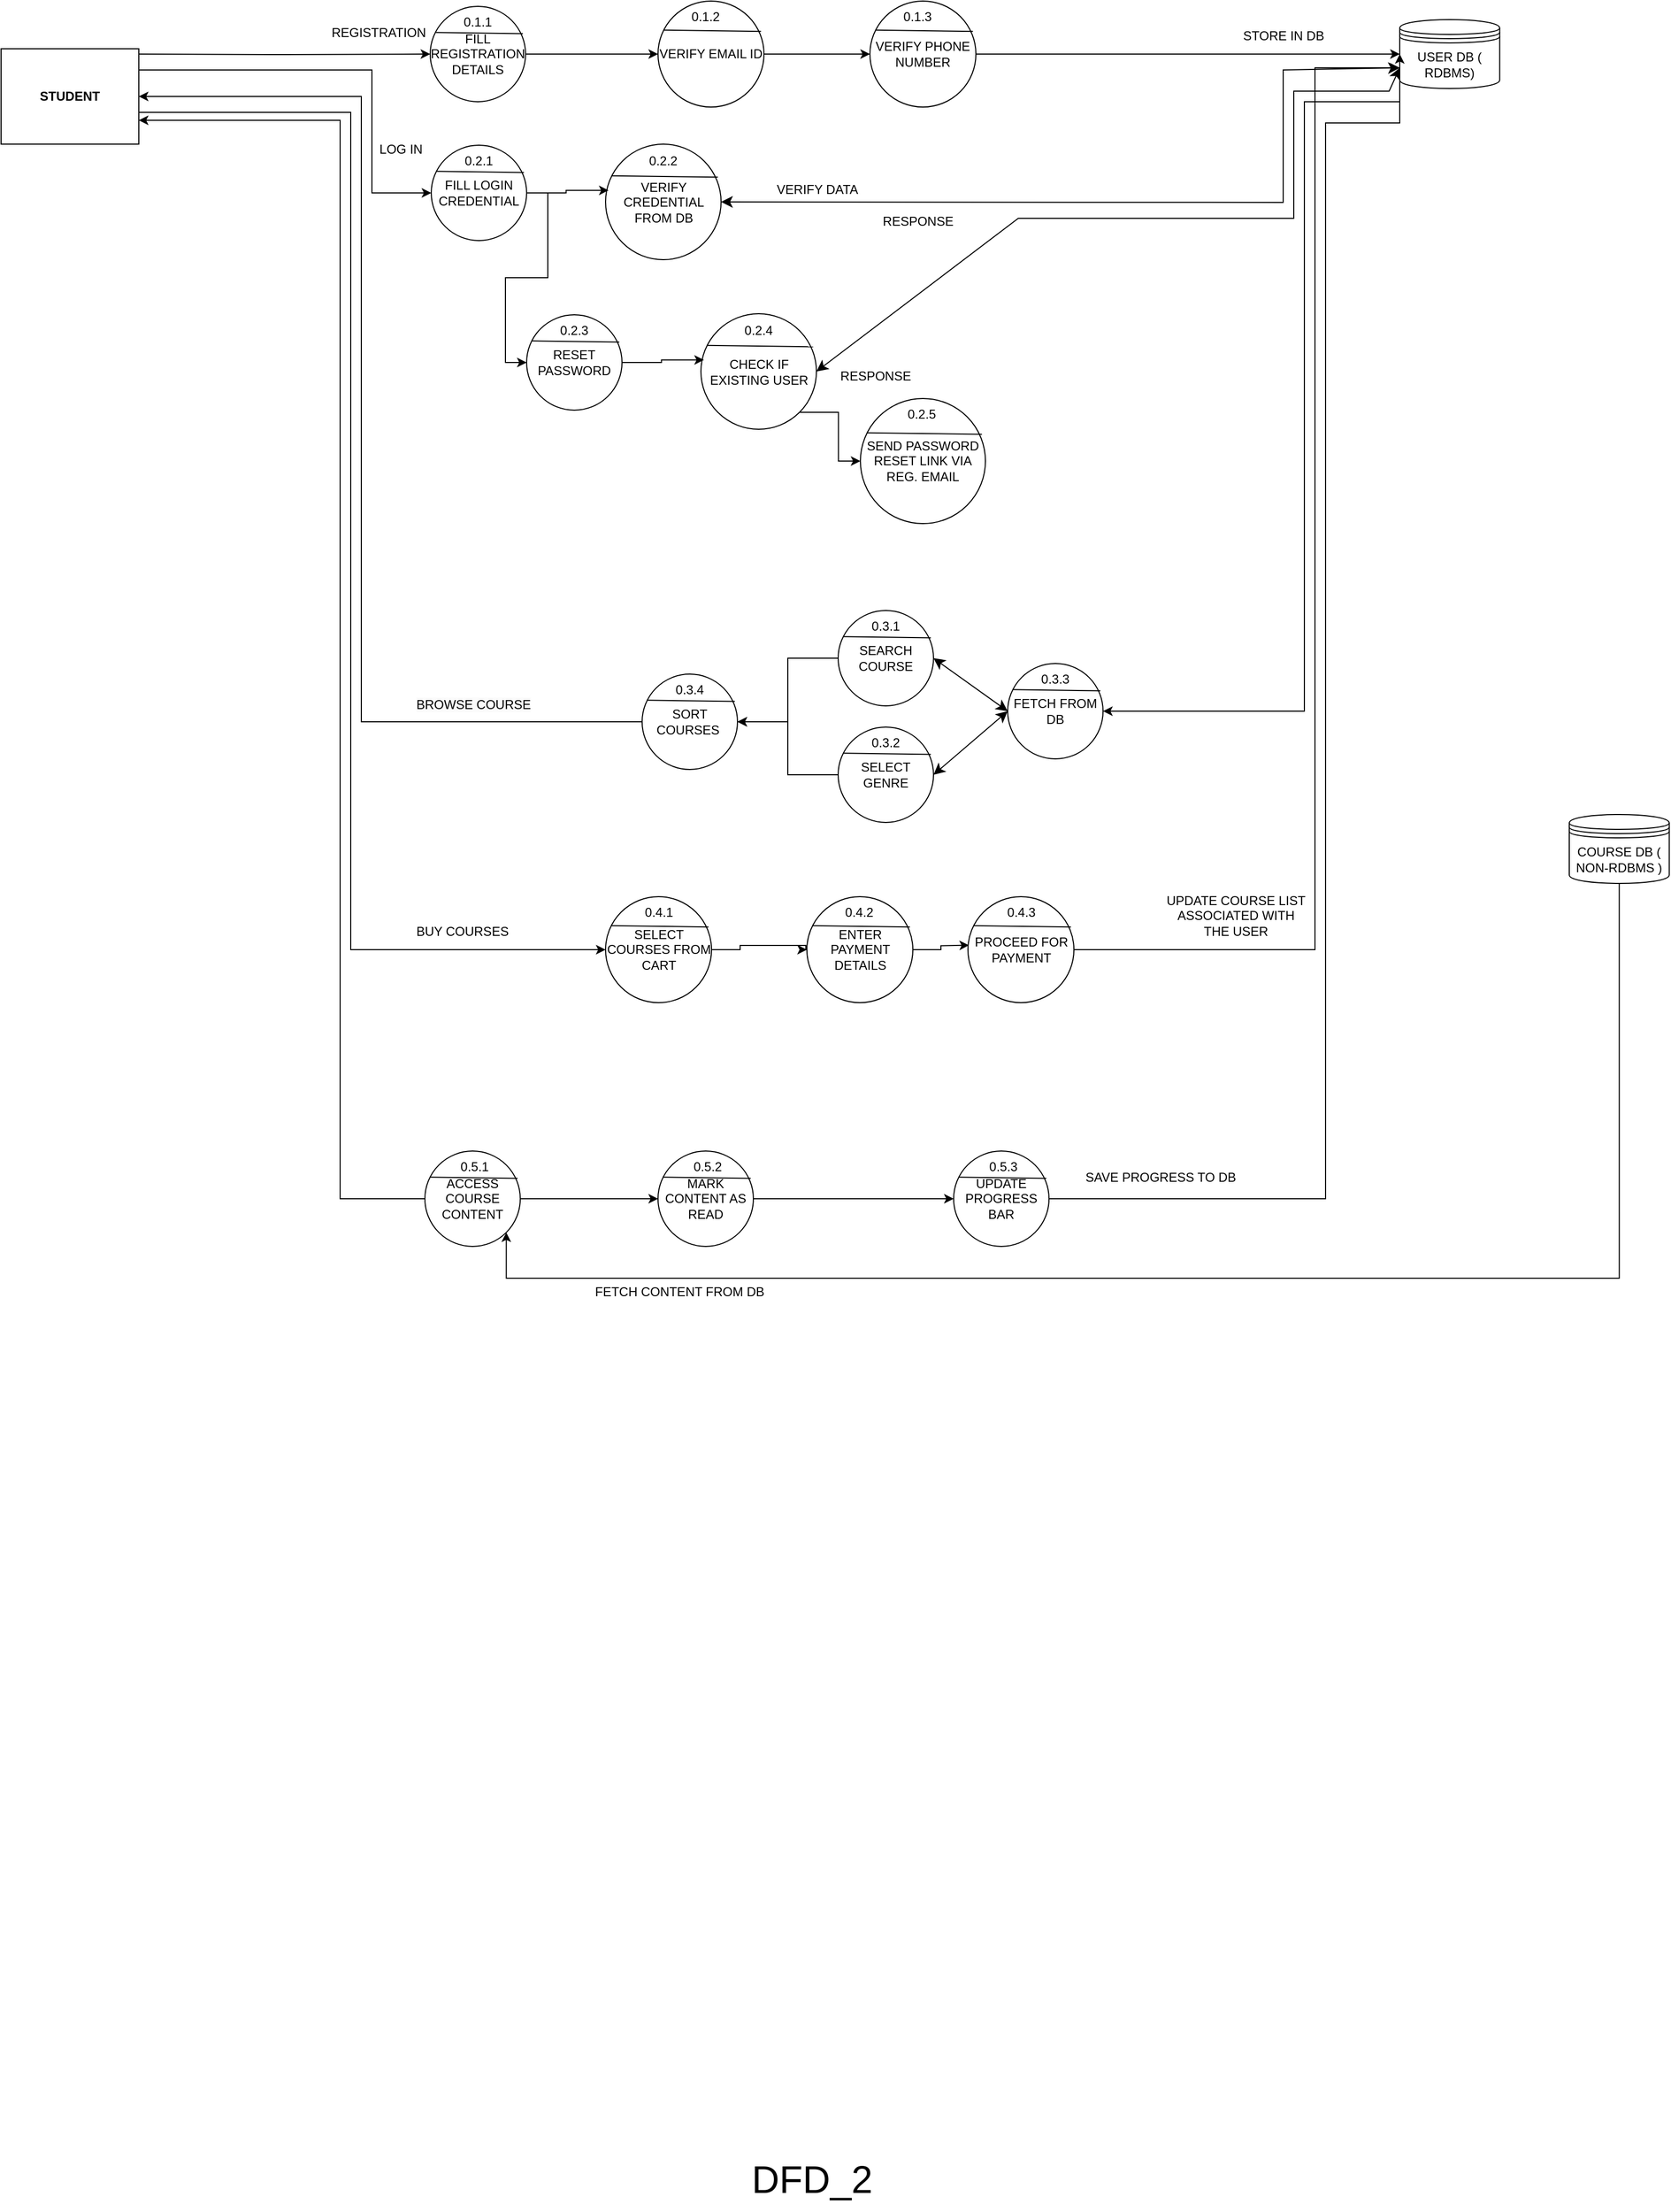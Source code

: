 <mxfile version="22.0.8" type="device">
  <diagram name="Page-1" id="8Yk5ZtrIcx5gpp1E0l82">
    <mxGraphModel dx="3870" dy="1040" grid="1" gridSize="10" guides="1" tooltips="1" connect="1" arrows="1" fold="1" page="1" pageScale="1" pageWidth="850" pageHeight="1100" math="0" shadow="0">
      <root>
        <mxCell id="0" />
        <mxCell id="1" parent="0" />
        <mxCell id="r6hjS2Dqo3O1j0TEXytj-4" style="edgeStyle=orthogonalEdgeStyle;rounded=0;orthogonalLoop=1;jettySize=auto;html=1;exitX=1;exitY=0.5;exitDx=0;exitDy=0;entryX=0;entryY=0.5;entryDx=0;entryDy=0;" edge="1" parent="1" source="r6hjS2Dqo3O1j0TEXytj-119" target="r6hjS2Dqo3O1j0TEXytj-23">
          <mxGeometry relative="1" as="geometry">
            <mxPoint x="-180" y="185.385" as="targetPoint" />
          </mxGeometry>
        </mxCell>
        <mxCell id="r6hjS2Dqo3O1j0TEXytj-123" style="edgeStyle=orthogonalEdgeStyle;rounded=0;orthogonalLoop=1;jettySize=auto;html=1;exitX=1;exitY=0.5;exitDx=0;exitDy=0;entryX=0;entryY=0.5;entryDx=0;entryDy=0;" edge="1" parent="1" source="r6hjS2Dqo3O1j0TEXytj-5" target="r6hjS2Dqo3O1j0TEXytj-116">
          <mxGeometry relative="1" as="geometry" />
        </mxCell>
        <mxCell id="r6hjS2Dqo3O1j0TEXytj-5" value="FILL REGISTRATION DETAILS" style="ellipse;whiteSpace=wrap;html=1;aspect=fixed;" vertex="1" parent="1">
          <mxGeometry x="-345" y="140" width="90" height="90" as="geometry" />
        </mxCell>
        <mxCell id="r6hjS2Dqo3O1j0TEXytj-6" value="" style="endArrow=none;html=1;rounded=0;exitX=0.051;exitY=0.274;exitDx=0;exitDy=0;exitPerimeter=0;entryX=0.972;entryY=0.286;entryDx=0;entryDy=0;entryPerimeter=0;" edge="1" parent="1" source="r6hjS2Dqo3O1j0TEXytj-5" target="r6hjS2Dqo3O1j0TEXytj-5">
          <mxGeometry width="50" height="50" relative="1" as="geometry">
            <mxPoint x="-340" y="170" as="sourcePoint" />
            <mxPoint x="-260" y="170" as="targetPoint" />
          </mxGeometry>
        </mxCell>
        <mxCell id="r6hjS2Dqo3O1j0TEXytj-7" value="0.1.1" style="text;html=1;strokeColor=none;fillColor=none;align=center;verticalAlign=middle;whiteSpace=wrap;rounded=0;" vertex="1" parent="1">
          <mxGeometry x="-330" y="140" width="60" height="30" as="geometry" />
        </mxCell>
        <mxCell id="r6hjS2Dqo3O1j0TEXytj-141" style="edgeStyle=orthogonalEdgeStyle;rounded=0;orthogonalLoop=1;jettySize=auto;html=1;exitX=1;exitY=0.5;exitDx=0;exitDy=0;entryX=0;entryY=0.5;entryDx=0;entryDy=0;" edge="1" parent="1" source="r6hjS2Dqo3O1j0TEXytj-8" target="r6hjS2Dqo3O1j0TEXytj-133">
          <mxGeometry relative="1" as="geometry" />
        </mxCell>
        <mxCell id="r6hjS2Dqo3O1j0TEXytj-8" value="FILL LOGIN CREDENTIAL" style="ellipse;whiteSpace=wrap;html=1;aspect=fixed;" vertex="1" parent="1">
          <mxGeometry x="-344" y="271" width="90" height="90" as="geometry" />
        </mxCell>
        <mxCell id="r6hjS2Dqo3O1j0TEXytj-9" value="" style="endArrow=none;html=1;rounded=0;exitX=0.051;exitY=0.274;exitDx=0;exitDy=0;exitPerimeter=0;entryX=0.972;entryY=0.286;entryDx=0;entryDy=0;entryPerimeter=0;" edge="1" parent="1" source="r6hjS2Dqo3O1j0TEXytj-8" target="r6hjS2Dqo3O1j0TEXytj-8">
          <mxGeometry width="50" height="50" relative="1" as="geometry">
            <mxPoint x="-339" y="301" as="sourcePoint" />
            <mxPoint x="-259" y="301" as="targetPoint" />
          </mxGeometry>
        </mxCell>
        <mxCell id="r6hjS2Dqo3O1j0TEXytj-10" value="0.2.1" style="text;html=1;strokeColor=none;fillColor=none;align=center;verticalAlign=middle;whiteSpace=wrap;rounded=0;" vertex="1" parent="1">
          <mxGeometry x="-329" y="271" width="60" height="30" as="geometry" />
        </mxCell>
        <mxCell id="r6hjS2Dqo3O1j0TEXytj-18" style="edgeStyle=orthogonalEdgeStyle;rounded=0;orthogonalLoop=1;jettySize=auto;html=1;exitX=1;exitY=0.5;exitDx=0;exitDy=0;entryX=0;entryY=0.5;entryDx=0;entryDy=0;" edge="1" parent="1" target="r6hjS2Dqo3O1j0TEXytj-5">
          <mxGeometry relative="1" as="geometry">
            <mxPoint x="-620" y="185" as="sourcePoint" />
          </mxGeometry>
        </mxCell>
        <mxCell id="r6hjS2Dqo3O1j0TEXytj-19" style="edgeStyle=orthogonalEdgeStyle;rounded=0;orthogonalLoop=1;jettySize=auto;html=1;exitX=1;exitY=0.75;exitDx=0;exitDy=0;entryX=0;entryY=0.5;entryDx=0;entryDy=0;" edge="1" parent="1" target="r6hjS2Dqo3O1j0TEXytj-8">
          <mxGeometry relative="1" as="geometry">
            <mxPoint x="-620" y="227.5" as="sourcePoint" />
            <Array as="points">
              <mxPoint x="-620" y="200" />
              <mxPoint x="-400" y="200" />
              <mxPoint x="-400" y="316" />
            </Array>
          </mxGeometry>
        </mxCell>
        <mxCell id="r6hjS2Dqo3O1j0TEXytj-21" style="edgeStyle=orthogonalEdgeStyle;rounded=0;orthogonalLoop=1;jettySize=auto;html=1;exitX=1;exitY=1;exitDx=0;exitDy=0;" edge="1" parent="1">
          <mxGeometry relative="1" as="geometry">
            <mxPoint x="-620" y="270.333" as="targetPoint" />
            <mxPoint x="-620" y="270" as="sourcePoint" />
          </mxGeometry>
        </mxCell>
        <mxCell id="r6hjS2Dqo3O1j0TEXytj-172" style="edgeStyle=orthogonalEdgeStyle;rounded=0;orthogonalLoop=1;jettySize=auto;html=1;exitX=0;exitY=0.7;exitDx=0;exitDy=0;entryX=1;entryY=0.5;entryDx=0;entryDy=0;" edge="1" parent="1" source="r6hjS2Dqo3O1j0TEXytj-23" target="r6hjS2Dqo3O1j0TEXytj-166">
          <mxGeometry relative="1" as="geometry">
            <Array as="points">
              <mxPoint x="570" y="230" />
              <mxPoint x="480" y="230" />
              <mxPoint x="480" y="805" />
            </Array>
          </mxGeometry>
        </mxCell>
        <mxCell id="r6hjS2Dqo3O1j0TEXytj-23" value="USER DB ( RDBMS)" style="shape=datastore;whiteSpace=wrap;html=1;" vertex="1" parent="1">
          <mxGeometry x="570" y="152.5" width="94.34" height="65" as="geometry" />
        </mxCell>
        <mxCell id="r6hjS2Dqo3O1j0TEXytj-24" value="STORE IN DB" style="text;html=1;align=center;verticalAlign=middle;resizable=0;points=[];autosize=1;strokeColor=none;fillColor=none;" vertex="1" parent="1">
          <mxGeometry x="410" y="152.5" width="100" height="30" as="geometry" />
        </mxCell>
        <mxCell id="r6hjS2Dqo3O1j0TEXytj-27" value="REGISTRATION" style="text;html=1;align=center;verticalAlign=middle;resizable=0;points=[];autosize=1;strokeColor=none;fillColor=none;" vertex="1" parent="1">
          <mxGeometry x="-449" y="150" width="110" height="30" as="geometry" />
        </mxCell>
        <mxCell id="r6hjS2Dqo3O1j0TEXytj-28" value="LOG IN" style="text;html=1;align=center;verticalAlign=middle;resizable=0;points=[];autosize=1;strokeColor=none;fillColor=none;" vertex="1" parent="1">
          <mxGeometry x="-403" y="260" width="60" height="30" as="geometry" />
        </mxCell>
        <mxCell id="r6hjS2Dqo3O1j0TEXytj-217" style="edgeStyle=orthogonalEdgeStyle;rounded=0;orthogonalLoop=1;jettySize=auto;html=1;exitX=0.5;exitY=1;exitDx=0;exitDy=0;entryX=1;entryY=1;entryDx=0;entryDy=0;" edge="1" parent="1" source="r6hjS2Dqo3O1j0TEXytj-31" target="r6hjS2Dqo3O1j0TEXytj-202">
          <mxGeometry relative="1" as="geometry">
            <mxPoint x="-270" y="1630" as="targetPoint" />
            <Array as="points">
              <mxPoint x="777" y="1340" />
              <mxPoint x="-273" y="1340" />
            </Array>
          </mxGeometry>
        </mxCell>
        <mxCell id="r6hjS2Dqo3O1j0TEXytj-31" value="COURSE DB ( NON-RDBMS )" style="shape=datastore;whiteSpace=wrap;html=1;" vertex="1" parent="1">
          <mxGeometry x="730" y="902.5" width="94.34" height="65" as="geometry" />
        </mxCell>
        <mxCell id="r6hjS2Dqo3O1j0TEXytj-200" style="edgeStyle=orthogonalEdgeStyle;rounded=0;orthogonalLoop=1;jettySize=auto;html=1;exitX=1;exitY=0.5;exitDx=0;exitDy=0;entryX=0;entryY=0.5;entryDx=0;entryDy=0;" edge="1" parent="1" source="r6hjS2Dqo3O1j0TEXytj-54" target="r6hjS2Dqo3O1j0TEXytj-179">
          <mxGeometry relative="1" as="geometry">
            <Array as="points">
              <mxPoint x="-620" y="240" />
              <mxPoint x="-420" y="240" />
              <mxPoint x="-420" y="1030" />
            </Array>
          </mxGeometry>
        </mxCell>
        <mxCell id="r6hjS2Dqo3O1j0TEXytj-54" value="&lt;b&gt;STUDENT&lt;/b&gt;" style="rounded=0;whiteSpace=wrap;html=1;" vertex="1" parent="1">
          <mxGeometry x="-750" y="180" width="130" height="90" as="geometry" />
        </mxCell>
        <mxCell id="r6hjS2Dqo3O1j0TEXytj-114" value="&lt;font style=&quot;font-size: 36px;&quot;&gt;DFD_2&lt;/font&gt;" style="text;html=1;align=center;verticalAlign=middle;resizable=0;points=[];autosize=1;strokeColor=none;fillColor=none;" vertex="1" parent="1">
          <mxGeometry x="-55" y="2160" width="140" height="60" as="geometry" />
        </mxCell>
        <mxCell id="r6hjS2Dqo3O1j0TEXytj-124" style="edgeStyle=orthogonalEdgeStyle;rounded=0;orthogonalLoop=1;jettySize=auto;html=1;exitX=1;exitY=0.5;exitDx=0;exitDy=0;entryX=0;entryY=0.5;entryDx=0;entryDy=0;" edge="1" parent="1" source="r6hjS2Dqo3O1j0TEXytj-116" target="r6hjS2Dqo3O1j0TEXytj-119">
          <mxGeometry relative="1" as="geometry" />
        </mxCell>
        <mxCell id="r6hjS2Dqo3O1j0TEXytj-116" value="VERIFY EMAIL ID" style="ellipse;whiteSpace=wrap;html=1;aspect=fixed;" vertex="1" parent="1">
          <mxGeometry x="-130" y="135" width="100" height="100" as="geometry" />
        </mxCell>
        <mxCell id="r6hjS2Dqo3O1j0TEXytj-117" value="" style="endArrow=none;html=1;rounded=0;exitX=0.051;exitY=0.274;exitDx=0;exitDy=0;exitPerimeter=0;entryX=0.972;entryY=0.286;entryDx=0;entryDy=0;entryPerimeter=0;" edge="1" parent="1" source="r6hjS2Dqo3O1j0TEXytj-116" target="r6hjS2Dqo3O1j0TEXytj-116">
          <mxGeometry width="50" height="50" relative="1" as="geometry">
            <mxPoint x="-125" y="165" as="sourcePoint" />
            <mxPoint x="-45" y="165" as="targetPoint" />
          </mxGeometry>
        </mxCell>
        <mxCell id="r6hjS2Dqo3O1j0TEXytj-118" value="0.1.2" style="text;html=1;strokeColor=none;fillColor=none;align=center;verticalAlign=middle;whiteSpace=wrap;rounded=0;" vertex="1" parent="1">
          <mxGeometry x="-115" y="135" width="60" height="30" as="geometry" />
        </mxCell>
        <mxCell id="r6hjS2Dqo3O1j0TEXytj-119" value="VERIFY PHONE NUMBER" style="ellipse;whiteSpace=wrap;html=1;aspect=fixed;" vertex="1" parent="1">
          <mxGeometry x="70" y="135" width="100" height="100" as="geometry" />
        </mxCell>
        <mxCell id="r6hjS2Dqo3O1j0TEXytj-120" value="" style="endArrow=none;html=1;rounded=0;exitX=0.051;exitY=0.274;exitDx=0;exitDy=0;exitPerimeter=0;entryX=0.972;entryY=0.286;entryDx=0;entryDy=0;entryPerimeter=0;" edge="1" parent="1" source="r6hjS2Dqo3O1j0TEXytj-119" target="r6hjS2Dqo3O1j0TEXytj-119">
          <mxGeometry width="50" height="50" relative="1" as="geometry">
            <mxPoint x="75" y="165" as="sourcePoint" />
            <mxPoint x="155" y="165" as="targetPoint" />
          </mxGeometry>
        </mxCell>
        <mxCell id="r6hjS2Dqo3O1j0TEXytj-121" value="0.1.3" style="text;html=1;strokeColor=none;fillColor=none;align=center;verticalAlign=middle;whiteSpace=wrap;rounded=0;" vertex="1" parent="1">
          <mxGeometry x="85" y="135" width="60" height="30" as="geometry" />
        </mxCell>
        <mxCell id="r6hjS2Dqo3O1j0TEXytj-125" value="VERIFY CREDENTIAL FROM DB" style="ellipse;whiteSpace=wrap;html=1;aspect=fixed;" vertex="1" parent="1">
          <mxGeometry x="-179.5" y="270" width="109" height="109" as="geometry" />
        </mxCell>
        <mxCell id="r6hjS2Dqo3O1j0TEXytj-126" value="" style="endArrow=none;html=1;rounded=0;exitX=0.051;exitY=0.274;exitDx=0;exitDy=0;exitPerimeter=0;entryX=0.972;entryY=0.286;entryDx=0;entryDy=0;entryPerimeter=0;" edge="1" parent="1" source="r6hjS2Dqo3O1j0TEXytj-125" target="r6hjS2Dqo3O1j0TEXytj-125">
          <mxGeometry width="50" height="50" relative="1" as="geometry">
            <mxPoint x="-165" y="301" as="sourcePoint" />
            <mxPoint x="-85" y="301" as="targetPoint" />
          </mxGeometry>
        </mxCell>
        <mxCell id="r6hjS2Dqo3O1j0TEXytj-127" value="0.2.2" style="text;html=1;strokeColor=none;fillColor=none;align=center;verticalAlign=middle;whiteSpace=wrap;rounded=0;" vertex="1" parent="1">
          <mxGeometry x="-155" y="271" width="60" height="30" as="geometry" />
        </mxCell>
        <mxCell id="r6hjS2Dqo3O1j0TEXytj-129" value="" style="edgeStyle=none;orthogonalLoop=1;jettySize=auto;html=1;endArrow=classic;startArrow=classic;endSize=8;startSize=8;rounded=0;exitX=1;exitY=0.5;exitDx=0;exitDy=0;entryX=0;entryY=0.7;entryDx=0;entryDy=0;" edge="1" parent="1" source="r6hjS2Dqo3O1j0TEXytj-125" target="r6hjS2Dqo3O1j0TEXytj-23">
          <mxGeometry width="100" relative="1" as="geometry">
            <mxPoint x="10" y="280" as="sourcePoint" />
            <mxPoint x="110" y="280" as="targetPoint" />
            <Array as="points">
              <mxPoint x="460" y="325" />
              <mxPoint x="460" y="200" />
            </Array>
          </mxGeometry>
        </mxCell>
        <mxCell id="r6hjS2Dqo3O1j0TEXytj-130" value="VERIFY DATA" style="text;html=1;align=center;verticalAlign=middle;resizable=0;points=[];autosize=1;strokeColor=none;fillColor=none;" vertex="1" parent="1">
          <mxGeometry x="-30" y="298" width="100" height="30" as="geometry" />
        </mxCell>
        <mxCell id="r6hjS2Dqo3O1j0TEXytj-131" value="RESPONSE" style="text;html=1;align=center;verticalAlign=middle;resizable=0;points=[];autosize=1;strokeColor=none;fillColor=none;" vertex="1" parent="1">
          <mxGeometry x="70" y="328" width="90" height="30" as="geometry" />
        </mxCell>
        <mxCell id="r6hjS2Dqo3O1j0TEXytj-132" style="edgeStyle=orthogonalEdgeStyle;rounded=0;orthogonalLoop=1;jettySize=auto;html=1;exitX=1;exitY=0.5;exitDx=0;exitDy=0;entryX=0.026;entryY=0.4;entryDx=0;entryDy=0;entryPerimeter=0;" edge="1" parent="1" source="r6hjS2Dqo3O1j0TEXytj-8" target="r6hjS2Dqo3O1j0TEXytj-125">
          <mxGeometry relative="1" as="geometry" />
        </mxCell>
        <mxCell id="r6hjS2Dqo3O1j0TEXytj-133" value="RESET PASSWORD" style="ellipse;whiteSpace=wrap;html=1;aspect=fixed;" vertex="1" parent="1">
          <mxGeometry x="-254" y="431" width="90" height="90" as="geometry" />
        </mxCell>
        <mxCell id="r6hjS2Dqo3O1j0TEXytj-134" value="" style="endArrow=none;html=1;rounded=0;exitX=0.051;exitY=0.274;exitDx=0;exitDy=0;exitPerimeter=0;entryX=0.972;entryY=0.286;entryDx=0;entryDy=0;entryPerimeter=0;" edge="1" parent="1" source="r6hjS2Dqo3O1j0TEXytj-133" target="r6hjS2Dqo3O1j0TEXytj-133">
          <mxGeometry width="50" height="50" relative="1" as="geometry">
            <mxPoint x="-249" y="461" as="sourcePoint" />
            <mxPoint x="-169" y="461" as="targetPoint" />
          </mxGeometry>
        </mxCell>
        <mxCell id="r6hjS2Dqo3O1j0TEXytj-135" value="0.2.3" style="text;html=1;strokeColor=none;fillColor=none;align=center;verticalAlign=middle;whiteSpace=wrap;rounded=0;" vertex="1" parent="1">
          <mxGeometry x="-239" y="431" width="60" height="30" as="geometry" />
        </mxCell>
        <mxCell id="r6hjS2Dqo3O1j0TEXytj-151" style="edgeStyle=orthogonalEdgeStyle;rounded=0;orthogonalLoop=1;jettySize=auto;html=1;exitX=1;exitY=1;exitDx=0;exitDy=0;entryX=0;entryY=0.5;entryDx=0;entryDy=0;" edge="1" parent="1" source="r6hjS2Dqo3O1j0TEXytj-136" target="r6hjS2Dqo3O1j0TEXytj-142">
          <mxGeometry relative="1" as="geometry" />
        </mxCell>
        <mxCell id="r6hjS2Dqo3O1j0TEXytj-136" value="CHECK IF EXISTING USER" style="ellipse;whiteSpace=wrap;html=1;aspect=fixed;" vertex="1" parent="1">
          <mxGeometry x="-89.5" y="430" width="109" height="109" as="geometry" />
        </mxCell>
        <mxCell id="r6hjS2Dqo3O1j0TEXytj-137" value="" style="endArrow=none;html=1;rounded=0;exitX=0.051;exitY=0.274;exitDx=0;exitDy=0;exitPerimeter=0;entryX=0.972;entryY=0.286;entryDx=0;entryDy=0;entryPerimeter=0;" edge="1" parent="1" source="r6hjS2Dqo3O1j0TEXytj-136" target="r6hjS2Dqo3O1j0TEXytj-136">
          <mxGeometry width="50" height="50" relative="1" as="geometry">
            <mxPoint x="-75" y="461" as="sourcePoint" />
            <mxPoint x="5" y="461" as="targetPoint" />
          </mxGeometry>
        </mxCell>
        <mxCell id="r6hjS2Dqo3O1j0TEXytj-138" value="0.2.4" style="text;html=1;strokeColor=none;fillColor=none;align=center;verticalAlign=middle;whiteSpace=wrap;rounded=0;" vertex="1" parent="1">
          <mxGeometry x="-65" y="431" width="60" height="30" as="geometry" />
        </mxCell>
        <mxCell id="r6hjS2Dqo3O1j0TEXytj-139" style="edgeStyle=orthogonalEdgeStyle;rounded=0;orthogonalLoop=1;jettySize=auto;html=1;exitX=1;exitY=0.5;exitDx=0;exitDy=0;entryX=0.026;entryY=0.4;entryDx=0;entryDy=0;entryPerimeter=0;" edge="1" parent="1" source="r6hjS2Dqo3O1j0TEXytj-133" target="r6hjS2Dqo3O1j0TEXytj-136">
          <mxGeometry relative="1" as="geometry" />
        </mxCell>
        <mxCell id="r6hjS2Dqo3O1j0TEXytj-142" value="SEND PASSWORD RESET LINK VIA REG. EMAIL" style="ellipse;whiteSpace=wrap;html=1;aspect=fixed;" vertex="1" parent="1">
          <mxGeometry x="61" y="510" width="118" height="118" as="geometry" />
        </mxCell>
        <mxCell id="r6hjS2Dqo3O1j0TEXytj-143" value="" style="endArrow=none;html=1;rounded=0;exitX=0.051;exitY=0.274;exitDx=0;exitDy=0;exitPerimeter=0;entryX=0.972;entryY=0.286;entryDx=0;entryDy=0;entryPerimeter=0;" edge="1" parent="1" source="r6hjS2Dqo3O1j0TEXytj-142" target="r6hjS2Dqo3O1j0TEXytj-142">
          <mxGeometry width="50" height="50" relative="1" as="geometry">
            <mxPoint x="79" y="540" as="sourcePoint" />
            <mxPoint x="159" y="540" as="targetPoint" />
          </mxGeometry>
        </mxCell>
        <mxCell id="r6hjS2Dqo3O1j0TEXytj-144" value="0.2.5" style="text;html=1;strokeColor=none;fillColor=none;align=center;verticalAlign=middle;whiteSpace=wrap;rounded=0;" vertex="1" parent="1">
          <mxGeometry x="89" y="510" width="60" height="30" as="geometry" />
        </mxCell>
        <mxCell id="r6hjS2Dqo3O1j0TEXytj-149" value="" style="edgeStyle=none;orthogonalLoop=1;jettySize=auto;html=1;endArrow=classic;startArrow=classic;endSize=8;startSize=8;rounded=0;exitX=1;exitY=0.5;exitDx=0;exitDy=0;entryX=0;entryY=0.7;entryDx=0;entryDy=0;" edge="1" parent="1" source="r6hjS2Dqo3O1j0TEXytj-136" target="r6hjS2Dqo3O1j0TEXytj-23">
          <mxGeometry width="100" relative="1" as="geometry">
            <mxPoint x="10" y="480" as="sourcePoint" />
            <mxPoint x="110" y="480" as="targetPoint" />
            <Array as="points">
              <mxPoint x="210" y="340" />
              <mxPoint x="470" y="340" />
              <mxPoint x="470" y="220" />
              <mxPoint x="560" y="220" />
            </Array>
          </mxGeometry>
        </mxCell>
        <mxCell id="r6hjS2Dqo3O1j0TEXytj-150" value="RESPONSE" style="text;html=1;align=center;verticalAlign=middle;resizable=0;points=[];autosize=1;strokeColor=none;fillColor=none;" vertex="1" parent="1">
          <mxGeometry x="30" y="474" width="90" height="30" as="geometry" />
        </mxCell>
        <mxCell id="r6hjS2Dqo3O1j0TEXytj-176" style="edgeStyle=orthogonalEdgeStyle;rounded=0;orthogonalLoop=1;jettySize=auto;html=1;exitX=0;exitY=0.5;exitDx=0;exitDy=0;entryX=1;entryY=0.5;entryDx=0;entryDy=0;" edge="1" parent="1" source="r6hjS2Dqo3O1j0TEXytj-152" target="r6hjS2Dqo3O1j0TEXytj-169">
          <mxGeometry relative="1" as="geometry" />
        </mxCell>
        <mxCell id="r6hjS2Dqo3O1j0TEXytj-152" value="SEARCH COURSE" style="ellipse;whiteSpace=wrap;html=1;aspect=fixed;" vertex="1" parent="1">
          <mxGeometry x="40" y="710" width="90" height="90" as="geometry" />
        </mxCell>
        <mxCell id="r6hjS2Dqo3O1j0TEXytj-153" value="" style="endArrow=none;html=1;rounded=0;exitX=0.051;exitY=0.274;exitDx=0;exitDy=0;exitPerimeter=0;entryX=0.972;entryY=0.286;entryDx=0;entryDy=0;entryPerimeter=0;" edge="1" parent="1" source="r6hjS2Dqo3O1j0TEXytj-152" target="r6hjS2Dqo3O1j0TEXytj-152">
          <mxGeometry width="50" height="50" relative="1" as="geometry">
            <mxPoint x="45" y="740" as="sourcePoint" />
            <mxPoint x="125" y="740" as="targetPoint" />
          </mxGeometry>
        </mxCell>
        <mxCell id="r6hjS2Dqo3O1j0TEXytj-154" value="0.3.1" style="text;html=1;strokeColor=none;fillColor=none;align=center;verticalAlign=middle;whiteSpace=wrap;rounded=0;" vertex="1" parent="1">
          <mxGeometry x="55" y="710" width="60" height="30" as="geometry" />
        </mxCell>
        <mxCell id="r6hjS2Dqo3O1j0TEXytj-155" value="&lt;span style=&quot;color: rgb(0, 0, 0); font-family: Helvetica; font-size: 12px; font-style: normal; font-variant-ligatures: normal; font-variant-caps: normal; font-weight: 400; letter-spacing: normal; orphans: 2; text-align: center; text-indent: 0px; text-transform: none; widows: 2; word-spacing: 0px; -webkit-text-stroke-width: 0px; background-color: rgb(251, 251, 251); text-decoration-thickness: initial; text-decoration-style: initial; text-decoration-color: initial; float: none; display: inline !important;&quot;&gt;BROWSE COURSE&lt;/span&gt;" style="text;whiteSpace=wrap;html=1;" vertex="1" parent="1">
          <mxGeometry x="-360" y="785" width="140" height="40" as="geometry" />
        </mxCell>
        <mxCell id="r6hjS2Dqo3O1j0TEXytj-177" style="edgeStyle=orthogonalEdgeStyle;rounded=0;orthogonalLoop=1;jettySize=auto;html=1;exitX=0;exitY=0.5;exitDx=0;exitDy=0;entryX=1;entryY=0.5;entryDx=0;entryDy=0;" edge="1" parent="1" source="r6hjS2Dqo3O1j0TEXytj-156" target="r6hjS2Dqo3O1j0TEXytj-169">
          <mxGeometry relative="1" as="geometry">
            <mxPoint x="-50" y="870" as="targetPoint" />
          </mxGeometry>
        </mxCell>
        <mxCell id="r6hjS2Dqo3O1j0TEXytj-156" value="SELECT GENRE" style="ellipse;whiteSpace=wrap;html=1;aspect=fixed;" vertex="1" parent="1">
          <mxGeometry x="40" y="820" width="90" height="90" as="geometry" />
        </mxCell>
        <mxCell id="r6hjS2Dqo3O1j0TEXytj-157" value="" style="endArrow=none;html=1;rounded=0;exitX=0.051;exitY=0.274;exitDx=0;exitDy=0;exitPerimeter=0;entryX=0.972;entryY=0.286;entryDx=0;entryDy=0;entryPerimeter=0;" edge="1" parent="1" source="r6hjS2Dqo3O1j0TEXytj-156" target="r6hjS2Dqo3O1j0TEXytj-156">
          <mxGeometry width="50" height="50" relative="1" as="geometry">
            <mxPoint x="45" y="850" as="sourcePoint" />
            <mxPoint x="125" y="850" as="targetPoint" />
          </mxGeometry>
        </mxCell>
        <mxCell id="r6hjS2Dqo3O1j0TEXytj-158" value="0.3.2" style="text;html=1;strokeColor=none;fillColor=none;align=center;verticalAlign=middle;whiteSpace=wrap;rounded=0;" vertex="1" parent="1">
          <mxGeometry x="55" y="820" width="60" height="30" as="geometry" />
        </mxCell>
        <mxCell id="r6hjS2Dqo3O1j0TEXytj-166" value="FETCH FROM DB" style="ellipse;whiteSpace=wrap;html=1;aspect=fixed;" vertex="1" parent="1">
          <mxGeometry x="200" y="760" width="90" height="90" as="geometry" />
        </mxCell>
        <mxCell id="r6hjS2Dqo3O1j0TEXytj-167" value="" style="endArrow=none;html=1;rounded=0;exitX=0.051;exitY=0.274;exitDx=0;exitDy=0;exitPerimeter=0;entryX=0.972;entryY=0.286;entryDx=0;entryDy=0;entryPerimeter=0;" edge="1" parent="1" source="r6hjS2Dqo3O1j0TEXytj-166" target="r6hjS2Dqo3O1j0TEXytj-166">
          <mxGeometry width="50" height="50" relative="1" as="geometry">
            <mxPoint x="205" y="790" as="sourcePoint" />
            <mxPoint x="285" y="790" as="targetPoint" />
          </mxGeometry>
        </mxCell>
        <mxCell id="r6hjS2Dqo3O1j0TEXytj-168" value="0.3.3" style="text;html=1;strokeColor=none;fillColor=none;align=center;verticalAlign=middle;whiteSpace=wrap;rounded=0;" vertex="1" parent="1">
          <mxGeometry x="215" y="760" width="60" height="30" as="geometry" />
        </mxCell>
        <mxCell id="r6hjS2Dqo3O1j0TEXytj-178" style="edgeStyle=orthogonalEdgeStyle;rounded=0;orthogonalLoop=1;jettySize=auto;html=1;entryX=1;entryY=0.5;entryDx=0;entryDy=0;" edge="1" parent="1" source="r6hjS2Dqo3O1j0TEXytj-169" target="r6hjS2Dqo3O1j0TEXytj-54">
          <mxGeometry relative="1" as="geometry">
            <mxPoint x="-290" y="815.0" as="targetPoint" />
            <Array as="points">
              <mxPoint x="-410" y="815" />
              <mxPoint x="-410" y="225" />
            </Array>
          </mxGeometry>
        </mxCell>
        <mxCell id="r6hjS2Dqo3O1j0TEXytj-169" value="SORT COURSES&amp;nbsp;" style="ellipse;whiteSpace=wrap;html=1;aspect=fixed;" vertex="1" parent="1">
          <mxGeometry x="-145" y="770" width="90" height="90" as="geometry" />
        </mxCell>
        <mxCell id="r6hjS2Dqo3O1j0TEXytj-170" value="" style="endArrow=none;html=1;rounded=0;exitX=0.051;exitY=0.274;exitDx=0;exitDy=0;exitPerimeter=0;entryX=0.972;entryY=0.286;entryDx=0;entryDy=0;entryPerimeter=0;" edge="1" parent="1" source="r6hjS2Dqo3O1j0TEXytj-169" target="r6hjS2Dqo3O1j0TEXytj-169">
          <mxGeometry width="50" height="50" relative="1" as="geometry">
            <mxPoint x="-140" y="800" as="sourcePoint" />
            <mxPoint x="-60" y="800" as="targetPoint" />
          </mxGeometry>
        </mxCell>
        <mxCell id="r6hjS2Dqo3O1j0TEXytj-171" value="0.3.4" style="text;html=1;strokeColor=none;fillColor=none;align=center;verticalAlign=middle;whiteSpace=wrap;rounded=0;" vertex="1" parent="1">
          <mxGeometry x="-130" y="770" width="60" height="30" as="geometry" />
        </mxCell>
        <mxCell id="r6hjS2Dqo3O1j0TEXytj-174" value="" style="edgeStyle=none;orthogonalLoop=1;jettySize=auto;html=1;endArrow=classic;startArrow=classic;endSize=8;startSize=8;rounded=0;exitX=1;exitY=0.5;exitDx=0;exitDy=0;entryX=0;entryY=0.5;entryDx=0;entryDy=0;" edge="1" parent="1" source="r6hjS2Dqo3O1j0TEXytj-152" target="r6hjS2Dqo3O1j0TEXytj-166">
          <mxGeometry width="100" relative="1" as="geometry">
            <mxPoint x="200" y="720" as="sourcePoint" />
            <mxPoint x="300" y="720" as="targetPoint" />
            <Array as="points" />
          </mxGeometry>
        </mxCell>
        <mxCell id="r6hjS2Dqo3O1j0TEXytj-175" value="" style="edgeStyle=none;orthogonalLoop=1;jettySize=auto;html=1;endArrow=classic;startArrow=classic;endSize=8;startSize=8;rounded=0;exitX=1;exitY=0.5;exitDx=0;exitDy=0;entryX=0;entryY=0.5;entryDx=0;entryDy=0;" edge="1" parent="1" source="r6hjS2Dqo3O1j0TEXytj-156" target="r6hjS2Dqo3O1j0TEXytj-166">
          <mxGeometry width="100" relative="1" as="geometry">
            <mxPoint x="140" y="765" as="sourcePoint" />
            <mxPoint x="180" y="800" as="targetPoint" />
            <Array as="points" />
          </mxGeometry>
        </mxCell>
        <mxCell id="r6hjS2Dqo3O1j0TEXytj-183" style="edgeStyle=orthogonalEdgeStyle;rounded=0;orthogonalLoop=1;jettySize=auto;html=1;exitX=1;exitY=0.5;exitDx=0;exitDy=0;entryX=0;entryY=0.5;entryDx=0;entryDy=0;" edge="1" parent="1" source="r6hjS2Dqo3O1j0TEXytj-179" target="r6hjS2Dqo3O1j0TEXytj-192">
          <mxGeometry relative="1" as="geometry">
            <mxPoint x="-25.5" y="1025.818" as="targetPoint" />
            <Array as="points">
              <mxPoint x="-52.5" y="1030" />
              <mxPoint x="-52.5" y="1026" />
              <mxPoint x="9.5" y="1026" />
            </Array>
          </mxGeometry>
        </mxCell>
        <mxCell id="r6hjS2Dqo3O1j0TEXytj-179" value="SELECT COURSES FROM CART" style="ellipse;whiteSpace=wrap;html=1;aspect=fixed;" vertex="1" parent="1">
          <mxGeometry x="-179.5" y="980" width="100" height="100" as="geometry" />
        </mxCell>
        <mxCell id="r6hjS2Dqo3O1j0TEXytj-180" value="" style="endArrow=none;html=1;rounded=0;exitX=0.051;exitY=0.274;exitDx=0;exitDy=0;exitPerimeter=0;entryX=0.972;entryY=0.286;entryDx=0;entryDy=0;entryPerimeter=0;" edge="1" parent="1" source="r6hjS2Dqo3O1j0TEXytj-179" target="r6hjS2Dqo3O1j0TEXytj-179">
          <mxGeometry width="50" height="50" relative="1" as="geometry">
            <mxPoint x="-157.5" y="951" as="sourcePoint" />
            <mxPoint x="-77.5" y="951" as="targetPoint" />
          </mxGeometry>
        </mxCell>
        <mxCell id="r6hjS2Dqo3O1j0TEXytj-181" value="0.4.1" style="text;html=1;strokeColor=none;fillColor=none;align=center;verticalAlign=middle;whiteSpace=wrap;rounded=0;" vertex="1" parent="1">
          <mxGeometry x="-159.5" y="980" width="60" height="30" as="geometry" />
        </mxCell>
        <mxCell id="r6hjS2Dqo3O1j0TEXytj-191" style="edgeStyle=orthogonalEdgeStyle;rounded=0;orthogonalLoop=1;jettySize=auto;html=1;exitX=1;exitY=0.5;exitDx=0;exitDy=0;" edge="1" parent="1" source="r6hjS2Dqo3O1j0TEXytj-192">
          <mxGeometry relative="1" as="geometry">
            <mxPoint x="163.5" y="1025.818" as="targetPoint" />
          </mxGeometry>
        </mxCell>
        <mxCell id="r6hjS2Dqo3O1j0TEXytj-192" value="ENTER PAYMENT DETAILS" style="ellipse;whiteSpace=wrap;html=1;aspect=fixed;" vertex="1" parent="1">
          <mxGeometry x="10.5" y="980" width="100" height="100" as="geometry" />
        </mxCell>
        <mxCell id="r6hjS2Dqo3O1j0TEXytj-193" value="" style="endArrow=none;html=1;rounded=0;exitX=0.051;exitY=0.274;exitDx=0;exitDy=0;exitPerimeter=0;entryX=0.972;entryY=0.286;entryDx=0;entryDy=0;entryPerimeter=0;" edge="1" parent="1" source="r6hjS2Dqo3O1j0TEXytj-192" target="r6hjS2Dqo3O1j0TEXytj-192">
          <mxGeometry width="50" height="50" relative="1" as="geometry">
            <mxPoint x="31.5" y="951" as="sourcePoint" />
            <mxPoint x="111.5" y="951" as="targetPoint" />
          </mxGeometry>
        </mxCell>
        <mxCell id="r6hjS2Dqo3O1j0TEXytj-194" value="0.4.2" style="text;html=1;strokeColor=none;fillColor=none;align=center;verticalAlign=middle;whiteSpace=wrap;rounded=0;" vertex="1" parent="1">
          <mxGeometry x="29.5" y="980" width="60" height="30" as="geometry" />
        </mxCell>
        <mxCell id="r6hjS2Dqo3O1j0TEXytj-195" style="edgeStyle=orthogonalEdgeStyle;rounded=0;orthogonalLoop=1;jettySize=auto;html=1;exitX=1;exitY=0.5;exitDx=0;exitDy=0;entryX=0;entryY=0.7;entryDx=0;entryDy=0;" edge="1" parent="1" source="r6hjS2Dqo3O1j0TEXytj-196" target="r6hjS2Dqo3O1j0TEXytj-23">
          <mxGeometry relative="1" as="geometry">
            <mxPoint x="162" y="1025.818" as="targetPoint" />
            <Array as="points">
              <mxPoint x="490" y="1030" />
              <mxPoint x="490" y="198" />
            </Array>
          </mxGeometry>
        </mxCell>
        <mxCell id="r6hjS2Dqo3O1j0TEXytj-196" value="PROCEED FOR PAYMENT" style="ellipse;whiteSpace=wrap;html=1;aspect=fixed;" vertex="1" parent="1">
          <mxGeometry x="162.5" y="980" width="100" height="100" as="geometry" />
        </mxCell>
        <mxCell id="r6hjS2Dqo3O1j0TEXytj-197" value="" style="endArrow=none;html=1;rounded=0;exitX=0.051;exitY=0.274;exitDx=0;exitDy=0;exitPerimeter=0;entryX=0.972;entryY=0.286;entryDx=0;entryDy=0;entryPerimeter=0;" edge="1" parent="1" source="r6hjS2Dqo3O1j0TEXytj-196" target="r6hjS2Dqo3O1j0TEXytj-196">
          <mxGeometry width="50" height="50" relative="1" as="geometry">
            <mxPoint x="184.5" y="951" as="sourcePoint" />
            <mxPoint x="264.5" y="951" as="targetPoint" />
          </mxGeometry>
        </mxCell>
        <mxCell id="r6hjS2Dqo3O1j0TEXytj-198" value="0.4.3" style="text;html=1;strokeColor=none;fillColor=none;align=center;verticalAlign=middle;whiteSpace=wrap;rounded=0;" vertex="1" parent="1">
          <mxGeometry x="182.5" y="980" width="60" height="30" as="geometry" />
        </mxCell>
        <mxCell id="r6hjS2Dqo3O1j0TEXytj-199" value="UPDATE COURSE LIST &lt;br&gt;ASSOCIATED WITH &lt;br&gt;THE USER" style="text;html=1;align=center;verticalAlign=middle;resizable=0;points=[];autosize=1;strokeColor=none;fillColor=none;" vertex="1" parent="1">
          <mxGeometry x="340" y="967.5" width="150" height="60" as="geometry" />
        </mxCell>
        <mxCell id="r6hjS2Dqo3O1j0TEXytj-201" value="BUY COURSES" style="text;html=1;align=center;verticalAlign=middle;resizable=0;points=[];autosize=1;strokeColor=none;fillColor=none;" vertex="1" parent="1">
          <mxGeometry x="-370" y="997.5" width="110" height="30" as="geometry" />
        </mxCell>
        <mxCell id="r6hjS2Dqo3O1j0TEXytj-211" style="edgeStyle=orthogonalEdgeStyle;rounded=0;orthogonalLoop=1;jettySize=auto;html=1;exitX=0;exitY=0.5;exitDx=0;exitDy=0;entryX=1;entryY=0.75;entryDx=0;entryDy=0;" edge="1" parent="1" source="r6hjS2Dqo3O1j0TEXytj-202" target="r6hjS2Dqo3O1j0TEXytj-54">
          <mxGeometry relative="1" as="geometry">
            <Array as="points">
              <mxPoint x="-430" y="1265" />
              <mxPoint x="-430" y="247" />
            </Array>
          </mxGeometry>
        </mxCell>
        <mxCell id="r6hjS2Dqo3O1j0TEXytj-212" style="edgeStyle=orthogonalEdgeStyle;rounded=0;orthogonalLoop=1;jettySize=auto;html=1;exitX=1;exitY=0.5;exitDx=0;exitDy=0;entryX=0;entryY=0.5;entryDx=0;entryDy=0;" edge="1" parent="1" source="r6hjS2Dqo3O1j0TEXytj-202" target="r6hjS2Dqo3O1j0TEXytj-205">
          <mxGeometry relative="1" as="geometry" />
        </mxCell>
        <mxCell id="r6hjS2Dqo3O1j0TEXytj-202" value="ACCESS COURSE CONTENT" style="ellipse;whiteSpace=wrap;html=1;aspect=fixed;" vertex="1" parent="1">
          <mxGeometry x="-350" y="1220" width="90" height="90" as="geometry" />
        </mxCell>
        <mxCell id="r6hjS2Dqo3O1j0TEXytj-203" value="" style="endArrow=none;html=1;rounded=0;exitX=0.051;exitY=0.274;exitDx=0;exitDy=0;exitPerimeter=0;entryX=0.972;entryY=0.286;entryDx=0;entryDy=0;entryPerimeter=0;" edge="1" parent="1" source="r6hjS2Dqo3O1j0TEXytj-202" target="r6hjS2Dqo3O1j0TEXytj-202">
          <mxGeometry width="50" height="50" relative="1" as="geometry">
            <mxPoint x="-333" y="1191" as="sourcePoint" />
            <mxPoint x="-253" y="1191" as="targetPoint" />
          </mxGeometry>
        </mxCell>
        <mxCell id="r6hjS2Dqo3O1j0TEXytj-204" value="0.5.1" style="text;html=1;strokeColor=none;fillColor=none;align=center;verticalAlign=middle;whiteSpace=wrap;rounded=0;" vertex="1" parent="1">
          <mxGeometry x="-333" y="1220" width="60" height="30" as="geometry" />
        </mxCell>
        <mxCell id="r6hjS2Dqo3O1j0TEXytj-213" style="edgeStyle=orthogonalEdgeStyle;rounded=0;orthogonalLoop=1;jettySize=auto;html=1;exitX=1;exitY=0.5;exitDx=0;exitDy=0;entryX=0;entryY=0.5;entryDx=0;entryDy=0;" edge="1" parent="1" source="r6hjS2Dqo3O1j0TEXytj-205" target="r6hjS2Dqo3O1j0TEXytj-208">
          <mxGeometry relative="1" as="geometry" />
        </mxCell>
        <mxCell id="r6hjS2Dqo3O1j0TEXytj-205" value="MARK CONTENT AS READ" style="ellipse;whiteSpace=wrap;html=1;aspect=fixed;" vertex="1" parent="1">
          <mxGeometry x="-130" y="1220" width="90" height="90" as="geometry" />
        </mxCell>
        <mxCell id="r6hjS2Dqo3O1j0TEXytj-206" value="" style="endArrow=none;html=1;rounded=0;exitX=0.051;exitY=0.274;exitDx=0;exitDy=0;exitPerimeter=0;entryX=0.972;entryY=0.286;entryDx=0;entryDy=0;entryPerimeter=0;" edge="1" parent="1" source="r6hjS2Dqo3O1j0TEXytj-205" target="r6hjS2Dqo3O1j0TEXytj-205">
          <mxGeometry width="50" height="50" relative="1" as="geometry">
            <mxPoint x="-113" y="1191" as="sourcePoint" />
            <mxPoint x="-33" y="1191" as="targetPoint" />
          </mxGeometry>
        </mxCell>
        <mxCell id="r6hjS2Dqo3O1j0TEXytj-207" value="0.5.2" style="text;html=1;strokeColor=none;fillColor=none;align=center;verticalAlign=middle;whiteSpace=wrap;rounded=0;" vertex="1" parent="1">
          <mxGeometry x="-113" y="1220" width="60" height="30" as="geometry" />
        </mxCell>
        <mxCell id="r6hjS2Dqo3O1j0TEXytj-214" style="edgeStyle=orthogonalEdgeStyle;rounded=0;orthogonalLoop=1;jettySize=auto;html=1;exitX=1;exitY=0.5;exitDx=0;exitDy=0;entryX=0;entryY=0.5;entryDx=0;entryDy=0;" edge="1" parent="1" source="r6hjS2Dqo3O1j0TEXytj-208" target="r6hjS2Dqo3O1j0TEXytj-23">
          <mxGeometry relative="1" as="geometry">
            <Array as="points">
              <mxPoint x="500" y="1265" />
              <mxPoint x="500" y="250" />
              <mxPoint x="570" y="250" />
            </Array>
          </mxGeometry>
        </mxCell>
        <mxCell id="r6hjS2Dqo3O1j0TEXytj-208" value="UPDATE PROGRESS BAR" style="ellipse;whiteSpace=wrap;html=1;aspect=fixed;" vertex="1" parent="1">
          <mxGeometry x="149" y="1220" width="90" height="90" as="geometry" />
        </mxCell>
        <mxCell id="r6hjS2Dqo3O1j0TEXytj-209" value="" style="endArrow=none;html=1;rounded=0;exitX=0.051;exitY=0.274;exitDx=0;exitDy=0;exitPerimeter=0;entryX=0.972;entryY=0.286;entryDx=0;entryDy=0;entryPerimeter=0;" edge="1" parent="1" source="r6hjS2Dqo3O1j0TEXytj-208" target="r6hjS2Dqo3O1j0TEXytj-208">
          <mxGeometry width="50" height="50" relative="1" as="geometry">
            <mxPoint x="166" y="1191" as="sourcePoint" />
            <mxPoint x="246" y="1191" as="targetPoint" />
          </mxGeometry>
        </mxCell>
        <mxCell id="r6hjS2Dqo3O1j0TEXytj-210" value="0.5.3" style="text;html=1;strokeColor=none;fillColor=none;align=center;verticalAlign=middle;whiteSpace=wrap;rounded=0;" vertex="1" parent="1">
          <mxGeometry x="166" y="1220" width="60" height="30" as="geometry" />
        </mxCell>
        <mxCell id="r6hjS2Dqo3O1j0TEXytj-215" value="SAVE PROGRESS TO DB" style="text;html=1;align=center;verticalAlign=middle;resizable=0;points=[];autosize=1;strokeColor=none;fillColor=none;" vertex="1" parent="1">
          <mxGeometry x="259" y="1230" width="170" height="30" as="geometry" />
        </mxCell>
        <mxCell id="r6hjS2Dqo3O1j0TEXytj-218" value="FETCH CONTENT FROM DB" style="text;html=1;align=center;verticalAlign=middle;resizable=0;points=[];autosize=1;strokeColor=none;fillColor=none;" vertex="1" parent="1">
          <mxGeometry x="-200" y="1338" width="180" height="30" as="geometry" />
        </mxCell>
      </root>
    </mxGraphModel>
  </diagram>
</mxfile>
